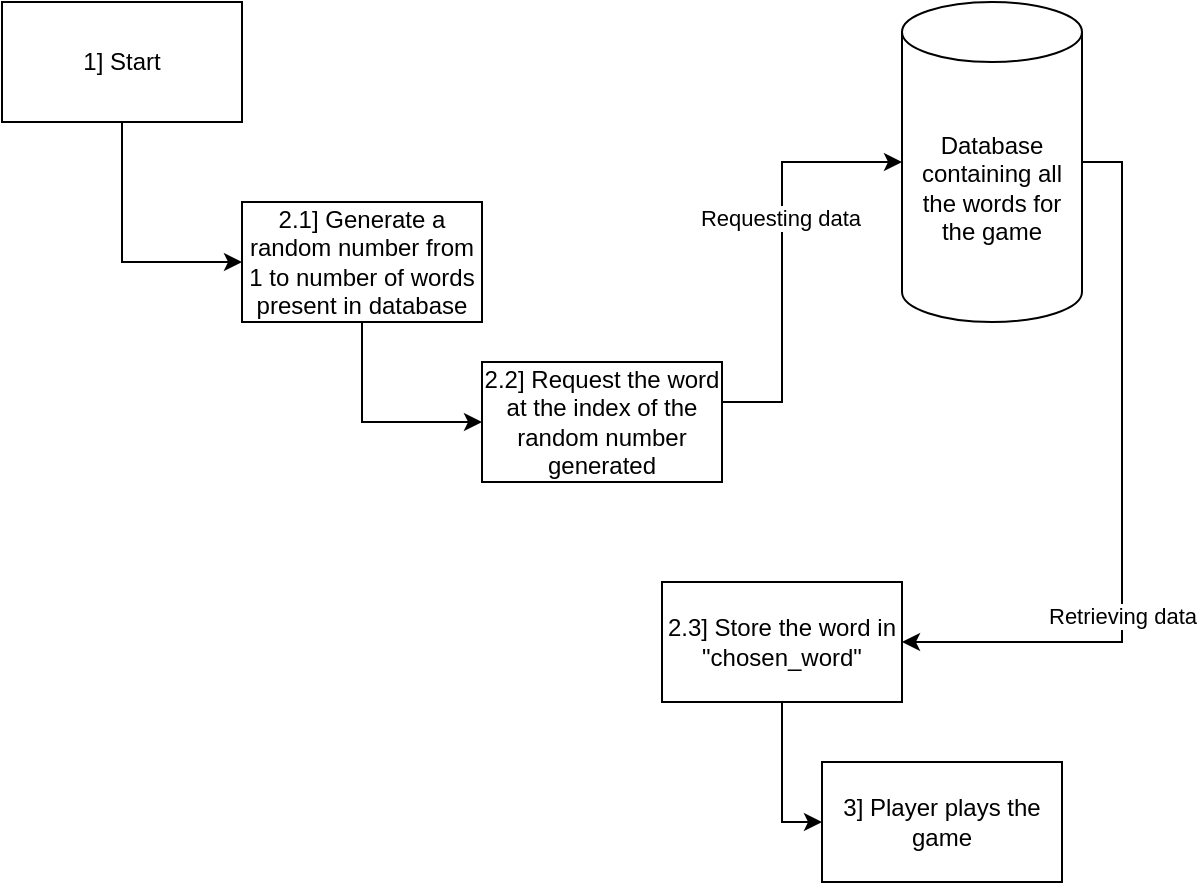 <mxfile version="24.0.7" type="device">
  <diagram name="Page-1" id="MpH3Cv4GL0Jw8Vqmsv_E">
    <mxGraphModel dx="1050" dy="558" grid="1" gridSize="10" guides="1" tooltips="1" connect="1" arrows="1" fold="1" page="1" pageScale="1" pageWidth="850" pageHeight="1100" math="0" shadow="0">
      <root>
        <mxCell id="0" />
        <mxCell id="1" parent="0" />
        <mxCell id="K3JU7NIG6CWHfl_ctI6P-3" value="" style="edgeStyle=orthogonalEdgeStyle;rounded=0;orthogonalLoop=1;jettySize=auto;html=1;entryX=0;entryY=0.5;entryDx=0;entryDy=0;" edge="1" parent="1" source="K3JU7NIG6CWHfl_ctI6P-1" target="K3JU7NIG6CWHfl_ctI6P-2">
          <mxGeometry relative="1" as="geometry">
            <Array as="points">
              <mxPoint x="170" y="170" />
            </Array>
          </mxGeometry>
        </mxCell>
        <mxCell id="K3JU7NIG6CWHfl_ctI6P-1" value="1] Start" style="rounded=0;whiteSpace=wrap;html=1;" vertex="1" parent="1">
          <mxGeometry x="110" y="40" width="120" height="60" as="geometry" />
        </mxCell>
        <mxCell id="K3JU7NIG6CWHfl_ctI6P-5" value="" style="edgeStyle=orthogonalEdgeStyle;rounded=0;orthogonalLoop=1;jettySize=auto;html=1;entryX=0;entryY=0.5;entryDx=0;entryDy=0;" edge="1" parent="1" source="K3JU7NIG6CWHfl_ctI6P-2" target="K3JU7NIG6CWHfl_ctI6P-4">
          <mxGeometry relative="1" as="geometry">
            <Array as="points">
              <mxPoint x="290" y="250" />
            </Array>
          </mxGeometry>
        </mxCell>
        <mxCell id="K3JU7NIG6CWHfl_ctI6P-2" value="2.1] Generate a random number from 1 to number of words present in database" style="rounded=0;whiteSpace=wrap;html=1;" vertex="1" parent="1">
          <mxGeometry x="230" y="140" width="120" height="60" as="geometry" />
        </mxCell>
        <mxCell id="K3JU7NIG6CWHfl_ctI6P-9" value="" style="edgeStyle=orthogonalEdgeStyle;rounded=0;orthogonalLoop=1;jettySize=auto;html=1;entryX=0;entryY=0.5;entryDx=0;entryDy=0;entryPerimeter=0;" edge="1" parent="1" source="K3JU7NIG6CWHfl_ctI6P-4" target="K3JU7NIG6CWHfl_ctI6P-10">
          <mxGeometry relative="1" as="geometry">
            <mxPoint x="499.97" y="119.04" as="targetPoint" />
            <Array as="points">
              <mxPoint x="500" y="240" />
              <mxPoint x="500" y="120" />
            </Array>
          </mxGeometry>
        </mxCell>
        <mxCell id="K3JU7NIG6CWHfl_ctI6P-11" value="Requesting data" style="edgeLabel;html=1;align=center;verticalAlign=middle;resizable=0;points=[];" vertex="1" connectable="0" parent="K3JU7NIG6CWHfl_ctI6P-9">
          <mxGeometry x="0.166" y="1" relative="1" as="geometry">
            <mxPoint as="offset" />
          </mxGeometry>
        </mxCell>
        <mxCell id="K3JU7NIG6CWHfl_ctI6P-4" value="2.2] Request the word at the index of the random number generated" style="whiteSpace=wrap;html=1;rounded=0;" vertex="1" parent="1">
          <mxGeometry x="350" y="220" width="120" height="60" as="geometry" />
        </mxCell>
        <mxCell id="K3JU7NIG6CWHfl_ctI6P-15" value="" style="edgeStyle=orthogonalEdgeStyle;rounded=0;orthogonalLoop=1;jettySize=auto;html=1;" edge="1" parent="1" source="K3JU7NIG6CWHfl_ctI6P-6" target="K3JU7NIG6CWHfl_ctI6P-14">
          <mxGeometry relative="1" as="geometry">
            <Array as="points">
              <mxPoint x="500" y="450" />
            </Array>
          </mxGeometry>
        </mxCell>
        <mxCell id="K3JU7NIG6CWHfl_ctI6P-6" value="2.3] Store the word in &quot;chosen_word&quot;" style="whiteSpace=wrap;html=1;rounded=0;" vertex="1" parent="1">
          <mxGeometry x="440" y="330" width="120" height="60" as="geometry" />
        </mxCell>
        <mxCell id="K3JU7NIG6CWHfl_ctI6P-12" style="edgeStyle=orthogonalEdgeStyle;rounded=0;orthogonalLoop=1;jettySize=auto;html=1;exitX=1;exitY=0.5;exitDx=0;exitDy=0;exitPerimeter=0;entryX=1;entryY=0.5;entryDx=0;entryDy=0;" edge="1" parent="1" source="K3JU7NIG6CWHfl_ctI6P-10" target="K3JU7NIG6CWHfl_ctI6P-6">
          <mxGeometry relative="1" as="geometry" />
        </mxCell>
        <mxCell id="K3JU7NIG6CWHfl_ctI6P-13" value="Retrieving data" style="edgeLabel;html=1;align=center;verticalAlign=middle;resizable=0;points=[];" vertex="1" connectable="0" parent="K3JU7NIG6CWHfl_ctI6P-12">
          <mxGeometry x="0.332" relative="1" as="geometry">
            <mxPoint as="offset" />
          </mxGeometry>
        </mxCell>
        <mxCell id="K3JU7NIG6CWHfl_ctI6P-10" value="Database containing all the words for the game" style="shape=cylinder3;whiteSpace=wrap;html=1;boundedLbl=1;backgroundOutline=1;size=15;" vertex="1" parent="1">
          <mxGeometry x="560" y="40" width="90" height="160" as="geometry" />
        </mxCell>
        <mxCell id="K3JU7NIG6CWHfl_ctI6P-14" value="3] Player plays the game" style="whiteSpace=wrap;html=1;rounded=0;" vertex="1" parent="1">
          <mxGeometry x="520" y="420" width="120" height="60" as="geometry" />
        </mxCell>
      </root>
    </mxGraphModel>
  </diagram>
</mxfile>
